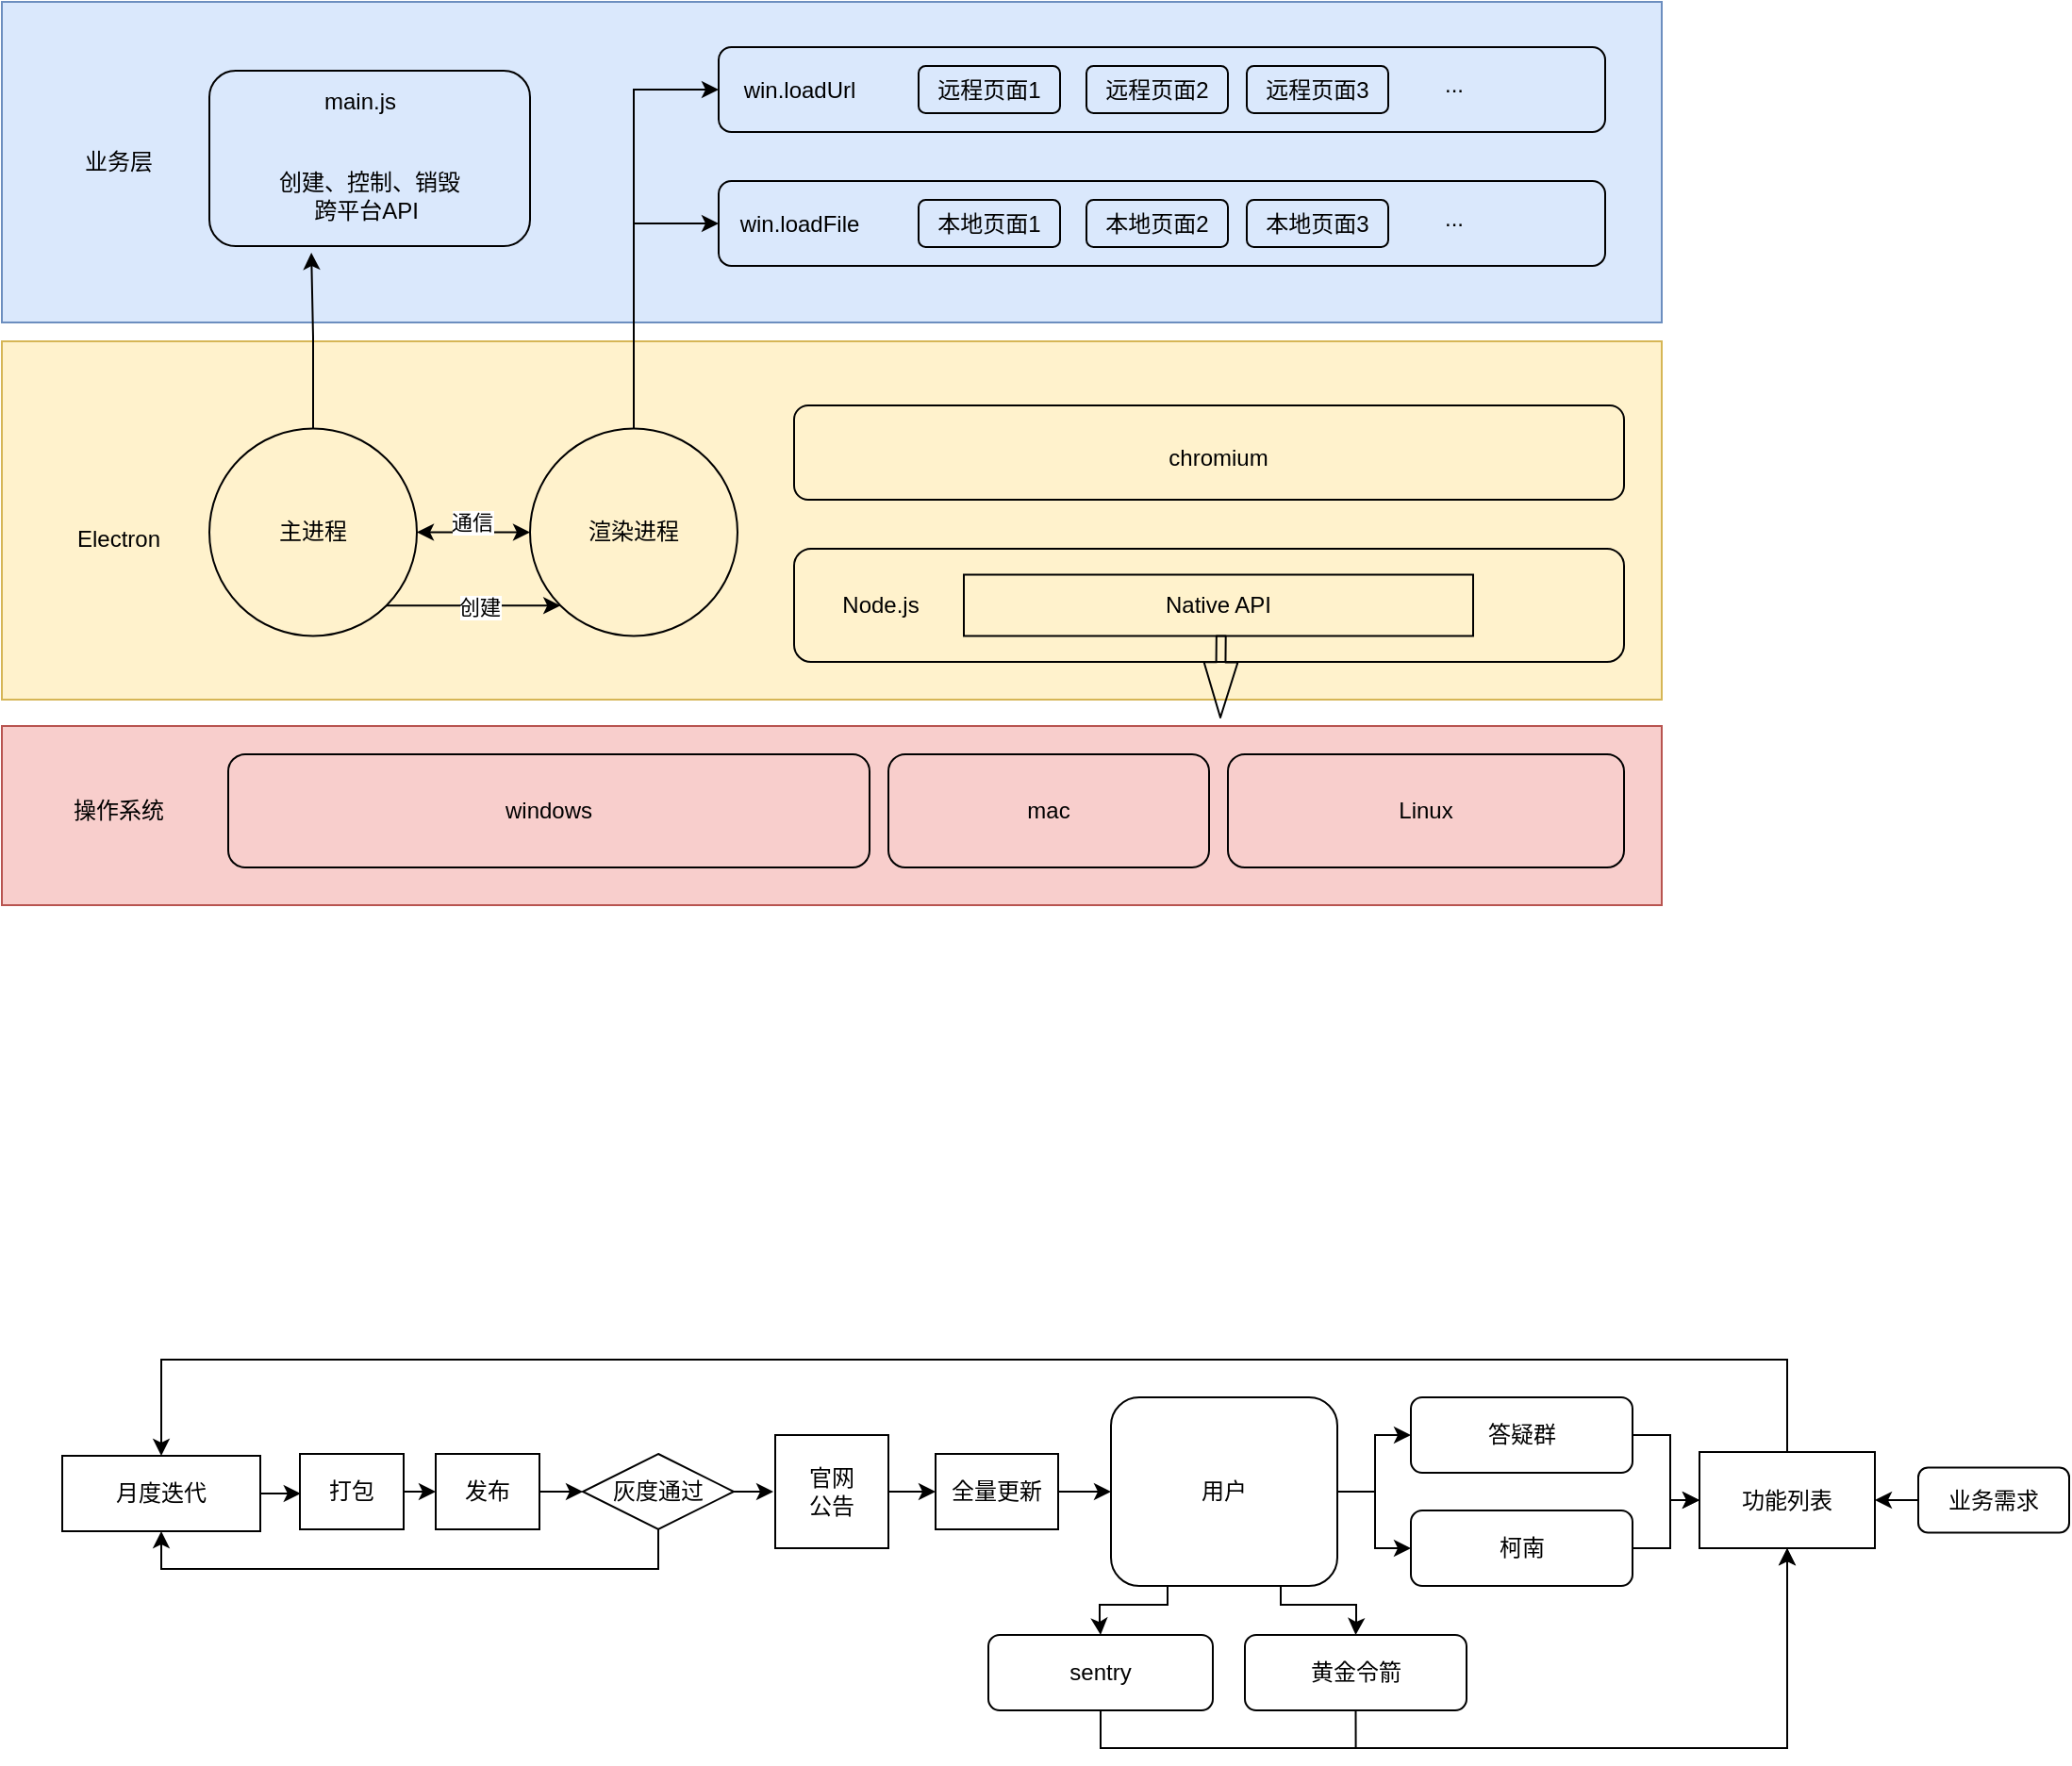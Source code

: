 <mxfile version="14.8.4" type="github">
  <diagram id="m6H8VTKPJ6Sz8m5hufJF" name="第 1 页">
    <mxGraphModel dx="2286" dy="954" grid="1" gridSize="10" guides="1" tooltips="1" connect="1" arrows="1" fold="1" page="1" pageScale="1" pageWidth="827" pageHeight="1169" math="0" shadow="0">
      <root>
        <mxCell id="0" />
        <mxCell id="1" parent="0" />
        <mxCell id="xWHJRbcJxK2UCn6IHJpZ-27" value="" style="rounded=0;whiteSpace=wrap;html=1;fillColor=#dae8fc;strokeColor=#6c8ebf;" vertex="1" parent="1">
          <mxGeometry x="-800" y="10" width="880" height="170" as="geometry" />
        </mxCell>
        <mxCell id="xWHJRbcJxK2UCn6IHJpZ-20" value="" style="rounded=0;whiteSpace=wrap;html=1;fillColor=#f8cecc;strokeColor=#b85450;" vertex="1" parent="1">
          <mxGeometry x="-800" y="394" width="880" height="95" as="geometry" />
        </mxCell>
        <mxCell id="xWHJRbcJxK2UCn6IHJpZ-18" value="" style="rounded=0;whiteSpace=wrap;html=1;fillColor=#fff2cc;strokeColor=#d6b656;" vertex="1" parent="1">
          <mxGeometry x="-800" y="190" width="880" height="190" as="geometry" />
        </mxCell>
        <mxCell id="xWHJRbcJxK2UCn6IHJpZ-2" value="" style="rounded=1;whiteSpace=wrap;html=1;fillColor=none;" vertex="1" parent="1">
          <mxGeometry x="-380" y="224" width="440" height="50" as="geometry" />
        </mxCell>
        <mxCell id="xWHJRbcJxK2UCn6IHJpZ-3" value="chromium" style="text;html=1;strokeColor=none;fillColor=none;align=center;verticalAlign=middle;whiteSpace=wrap;rounded=0;" vertex="1" parent="1">
          <mxGeometry x="-175" y="242" width="40" height="20" as="geometry" />
        </mxCell>
        <mxCell id="xWHJRbcJxK2UCn6IHJpZ-4" value="" style="rounded=1;whiteSpace=wrap;html=1;fillColor=none;" vertex="1" parent="1">
          <mxGeometry x="-380" y="300" width="440" height="60" as="geometry" />
        </mxCell>
        <mxCell id="xWHJRbcJxK2UCn6IHJpZ-5" value="Node.js" style="text;html=1;strokeColor=none;fillColor=none;align=center;verticalAlign=middle;whiteSpace=wrap;rounded=0;" vertex="1" parent="1">
          <mxGeometry x="-354" y="320" width="40" height="20" as="geometry" />
        </mxCell>
        <mxCell id="xWHJRbcJxK2UCn6IHJpZ-9" value="windows" style="rounded=1;whiteSpace=wrap;html=1;fillColor=none;" vertex="1" parent="1">
          <mxGeometry x="-680" y="409" width="340" height="60" as="geometry" />
        </mxCell>
        <mxCell id="xWHJRbcJxK2UCn6IHJpZ-10" value="mac" style="rounded=1;whiteSpace=wrap;html=1;fillColor=none;" vertex="1" parent="1">
          <mxGeometry x="-330" y="409" width="170" height="60" as="geometry" />
        </mxCell>
        <mxCell id="xWHJRbcJxK2UCn6IHJpZ-11" value="Linux" style="rounded=1;whiteSpace=wrap;html=1;fillColor=none;" vertex="1" parent="1">
          <mxGeometry x="-150" y="409" width="210" height="60" as="geometry" />
        </mxCell>
        <mxCell id="xWHJRbcJxK2UCn6IHJpZ-13" value="Native API" style="rounded=0;whiteSpace=wrap;html=1;fillColor=none;" vertex="1" parent="1">
          <mxGeometry x="-290" y="313.75" width="270" height="32.5" as="geometry" />
        </mxCell>
        <mxCell id="xWHJRbcJxK2UCn6IHJpZ-15" value="" style="shape=flexArrow;endArrow=classic;html=1;width=4.93;endSize=9.432;endWidth=12;exitX=0.557;exitY=0.985;exitDx=0;exitDy=0;exitPerimeter=0;" edge="1" parent="1">
          <mxGeometry width="50" height="50" relative="1" as="geometry">
            <mxPoint x="-153.61" y="345.763" as="sourcePoint" />
            <mxPoint x="-154" y="390" as="targetPoint" />
          </mxGeometry>
        </mxCell>
        <mxCell id="xWHJRbcJxK2UCn6IHJpZ-23" value="Electron" style="text;html=1;strokeColor=none;fillColor=none;align=center;verticalAlign=middle;whiteSpace=wrap;rounded=0;" vertex="1" parent="1">
          <mxGeometry x="-758" y="285" width="40" height="20" as="geometry" />
        </mxCell>
        <mxCell id="xWHJRbcJxK2UCn6IHJpZ-24" value="操作系统" style="text;html=1;strokeColor=none;fillColor=none;align=center;verticalAlign=middle;whiteSpace=wrap;rounded=0;" vertex="1" parent="1">
          <mxGeometry x="-768" y="429" width="60" height="20" as="geometry" />
        </mxCell>
        <mxCell id="xWHJRbcJxK2UCn6IHJpZ-53" style="edgeStyle=orthogonalEdgeStyle;rounded=0;orthogonalLoop=1;jettySize=auto;html=1;exitX=0.5;exitY=0;exitDx=0;exitDy=0;entryX=0.318;entryY=1.038;entryDx=0;entryDy=0;entryPerimeter=0;" edge="1" parent="1" source="xWHJRbcJxK2UCn6IHJpZ-25" target="xWHJRbcJxK2UCn6IHJpZ-51">
          <mxGeometry relative="1" as="geometry" />
        </mxCell>
        <mxCell id="xWHJRbcJxK2UCn6IHJpZ-25" value="主进程" style="ellipse;whiteSpace=wrap;html=1;aspect=fixed;fillColor=none;" vertex="1" parent="1">
          <mxGeometry x="-690" y="236.25" width="110" height="110" as="geometry" />
        </mxCell>
        <mxCell id="xWHJRbcJxK2UCn6IHJpZ-37" style="edgeStyle=orthogonalEdgeStyle;rounded=0;orthogonalLoop=1;jettySize=auto;html=1;exitX=0.5;exitY=0;exitDx=0;exitDy=0;entryX=0;entryY=0.5;entryDx=0;entryDy=0;" edge="1" parent="1" source="xWHJRbcJxK2UCn6IHJpZ-26" target="xWHJRbcJxK2UCn6IHJpZ-31">
          <mxGeometry relative="1" as="geometry" />
        </mxCell>
        <mxCell id="xWHJRbcJxK2UCn6IHJpZ-26" value="渲染进程" style="ellipse;whiteSpace=wrap;html=1;aspect=fixed;fillColor=none;" vertex="1" parent="1">
          <mxGeometry x="-520" y="236.25" width="110" height="110" as="geometry" />
        </mxCell>
        <mxCell id="xWHJRbcJxK2UCn6IHJpZ-29" value="业务层" style="text;html=1;strokeColor=none;fillColor=none;align=center;verticalAlign=middle;whiteSpace=wrap;rounded=0;" vertex="1" parent="1">
          <mxGeometry x="-758" y="85" width="40" height="20" as="geometry" />
        </mxCell>
        <mxCell id="xWHJRbcJxK2UCn6IHJpZ-31" value="" style="rounded=1;whiteSpace=wrap;html=1;fillColor=none;" vertex="1" parent="1">
          <mxGeometry x="-420" y="34" width="470" height="45" as="geometry" />
        </mxCell>
        <mxCell id="xWHJRbcJxK2UCn6IHJpZ-32" value="" style="rounded=1;whiteSpace=wrap;html=1;fillColor=none;" vertex="1" parent="1">
          <mxGeometry x="-420" y="105" width="470" height="45" as="geometry" />
        </mxCell>
        <mxCell id="xWHJRbcJxK2UCn6IHJpZ-33" value="" style="endArrow=classic;startArrow=classic;html=1;exitX=1;exitY=0.5;exitDx=0;exitDy=0;" edge="1" parent="1" source="xWHJRbcJxK2UCn6IHJpZ-25" target="xWHJRbcJxK2UCn6IHJpZ-26">
          <mxGeometry width="50" height="50" relative="1" as="geometry">
            <mxPoint x="-570" y="290" as="sourcePoint" />
            <mxPoint x="-520" y="320" as="targetPoint" />
          </mxGeometry>
        </mxCell>
        <mxCell id="xWHJRbcJxK2UCn6IHJpZ-34" value="通信" style="edgeLabel;html=1;align=center;verticalAlign=middle;resizable=0;points=[];" vertex="1" connectable="0" parent="xWHJRbcJxK2UCn6IHJpZ-33">
          <mxGeometry x="-0.033" y="4" relative="1" as="geometry">
            <mxPoint y="-2" as="offset" />
          </mxGeometry>
        </mxCell>
        <mxCell id="xWHJRbcJxK2UCn6IHJpZ-39" value="win.loadUrl" style="text;html=1;strokeColor=none;fillColor=none;align=center;verticalAlign=middle;whiteSpace=wrap;rounded=0;" vertex="1" parent="1">
          <mxGeometry x="-397" y="46.5" width="40" height="20" as="geometry" />
        </mxCell>
        <mxCell id="xWHJRbcJxK2UCn6IHJpZ-40" value="win.loadFile" style="text;html=1;strokeColor=none;fillColor=none;align=center;verticalAlign=middle;whiteSpace=wrap;rounded=0;" vertex="1" parent="1">
          <mxGeometry x="-397" y="117.5" width="40" height="20" as="geometry" />
        </mxCell>
        <mxCell id="xWHJRbcJxK2UCn6IHJpZ-41" value="本地页面1" style="rounded=1;whiteSpace=wrap;html=1;fillColor=none;" vertex="1" parent="1">
          <mxGeometry x="-314" y="115" width="75" height="25" as="geometry" />
        </mxCell>
        <mxCell id="xWHJRbcJxK2UCn6IHJpZ-42" value="本地页面2" style="rounded=1;whiteSpace=wrap;html=1;fillColor=none;" vertex="1" parent="1">
          <mxGeometry x="-225" y="115" width="75" height="25" as="geometry" />
        </mxCell>
        <mxCell id="xWHJRbcJxK2UCn6IHJpZ-43" value="本地页面3" style="rounded=1;whiteSpace=wrap;html=1;fillColor=none;" vertex="1" parent="1">
          <mxGeometry x="-140" y="115" width="75" height="25" as="geometry" />
        </mxCell>
        <mxCell id="xWHJRbcJxK2UCn6IHJpZ-44" value="..." style="text;html=1;strokeColor=none;fillColor=none;align=center;verticalAlign=middle;whiteSpace=wrap;rounded=0;" vertex="1" parent="1">
          <mxGeometry x="-50" y="115" width="40" height="20" as="geometry" />
        </mxCell>
        <mxCell id="xWHJRbcJxK2UCn6IHJpZ-45" value="远程页面1" style="rounded=1;whiteSpace=wrap;html=1;fillColor=none;" vertex="1" parent="1">
          <mxGeometry x="-314" y="44" width="75" height="25" as="geometry" />
        </mxCell>
        <mxCell id="xWHJRbcJxK2UCn6IHJpZ-46" value="远程页面2" style="rounded=1;whiteSpace=wrap;html=1;fillColor=none;" vertex="1" parent="1">
          <mxGeometry x="-225" y="44" width="75" height="25" as="geometry" />
        </mxCell>
        <mxCell id="xWHJRbcJxK2UCn6IHJpZ-47" value="远程页面3" style="rounded=1;whiteSpace=wrap;html=1;fillColor=none;" vertex="1" parent="1">
          <mxGeometry x="-140" y="44" width="75" height="25" as="geometry" />
        </mxCell>
        <mxCell id="xWHJRbcJxK2UCn6IHJpZ-48" value="..." style="text;html=1;strokeColor=none;fillColor=none;align=center;verticalAlign=middle;whiteSpace=wrap;rounded=0;" vertex="1" parent="1">
          <mxGeometry x="-50" y="44" width="40" height="20" as="geometry" />
        </mxCell>
        <mxCell id="xWHJRbcJxK2UCn6IHJpZ-49" value="" style="endArrow=classic;html=1;exitX=1;exitY=1;exitDx=0;exitDy=0;entryX=0;entryY=1;entryDx=0;entryDy=0;" edge="1" parent="1" source="xWHJRbcJxK2UCn6IHJpZ-25" target="xWHJRbcJxK2UCn6IHJpZ-26">
          <mxGeometry width="50" height="50" relative="1" as="geometry">
            <mxPoint x="-490" y="290" as="sourcePoint" />
            <mxPoint x="-440" y="240" as="targetPoint" />
          </mxGeometry>
        </mxCell>
        <mxCell id="xWHJRbcJxK2UCn6IHJpZ-50" value="创建" style="edgeLabel;html=1;align=center;verticalAlign=middle;resizable=0;points=[];" vertex="1" connectable="0" parent="xWHJRbcJxK2UCn6IHJpZ-49">
          <mxGeometry x="0.065" y="-1" relative="1" as="geometry">
            <mxPoint as="offset" />
          </mxGeometry>
        </mxCell>
        <mxCell id="xWHJRbcJxK2UCn6IHJpZ-51" value="" style="rounded=1;whiteSpace=wrap;html=1;fillColor=none;" vertex="1" parent="1">
          <mxGeometry x="-690" y="46.5" width="170" height="93" as="geometry" />
        </mxCell>
        <mxCell id="xWHJRbcJxK2UCn6IHJpZ-52" value="创建、控制、销毁&lt;br&gt;跨平台API&amp;nbsp;" style="text;html=1;strokeColor=none;fillColor=none;align=center;verticalAlign=middle;whiteSpace=wrap;rounded=0;" vertex="1" parent="1">
          <mxGeometry x="-655" y="105" width="100" height="15" as="geometry" />
        </mxCell>
        <mxCell id="xWHJRbcJxK2UCn6IHJpZ-54" value="main.js" style="text;html=1;strokeColor=none;fillColor=none;align=center;verticalAlign=middle;whiteSpace=wrap;rounded=0;" vertex="1" parent="1">
          <mxGeometry x="-630" y="53" width="40" height="20" as="geometry" />
        </mxCell>
        <mxCell id="xWHJRbcJxK2UCn6IHJpZ-38" style="edgeStyle=orthogonalEdgeStyle;rounded=0;orthogonalLoop=1;jettySize=auto;html=1;exitX=0.5;exitY=0;exitDx=0;exitDy=0;entryX=0;entryY=0.5;entryDx=0;entryDy=0;" edge="1" parent="1" source="xWHJRbcJxK2UCn6IHJpZ-26" target="xWHJRbcJxK2UCn6IHJpZ-32">
          <mxGeometry relative="1" as="geometry" />
        </mxCell>
        <mxCell id="xWHJRbcJxK2UCn6IHJpZ-90" style="edgeStyle=orthogonalEdgeStyle;rounded=0;orthogonalLoop=1;jettySize=auto;html=1;exitX=1;exitY=0.5;exitDx=0;exitDy=0;" edge="1" parent="1" source="xWHJRbcJxK2UCn6IHJpZ-55" target="xWHJRbcJxK2UCn6IHJpZ-87">
          <mxGeometry relative="1" as="geometry" />
        </mxCell>
        <mxCell id="xWHJRbcJxK2UCn6IHJpZ-55" value="柯南" style="rounded=1;whiteSpace=wrap;html=1;fillColor=none;" vertex="1" parent="1">
          <mxGeometry x="-53" y="810" width="117.5" height="40" as="geometry" />
        </mxCell>
        <mxCell id="xWHJRbcJxK2UCn6IHJpZ-94" style="edgeStyle=orthogonalEdgeStyle;rounded=0;orthogonalLoop=1;jettySize=auto;html=1;exitX=0.5;exitY=1;exitDx=0;exitDy=0;entryX=0.5;entryY=1;entryDx=0;entryDy=0;" edge="1" parent="1" source="xWHJRbcJxK2UCn6IHJpZ-56" target="xWHJRbcJxK2UCn6IHJpZ-87">
          <mxGeometry relative="1" as="geometry" />
        </mxCell>
        <mxCell id="xWHJRbcJxK2UCn6IHJpZ-56" value="黄金令箭" style="rounded=1;whiteSpace=wrap;html=1;fillColor=none;" vertex="1" parent="1">
          <mxGeometry x="-141" y="876" width="117.5" height="40" as="geometry" />
        </mxCell>
        <mxCell id="xWHJRbcJxK2UCn6IHJpZ-89" style="edgeStyle=orthogonalEdgeStyle;rounded=0;orthogonalLoop=1;jettySize=auto;html=1;exitX=1;exitY=0.5;exitDx=0;exitDy=0;entryX=0;entryY=0.5;entryDx=0;entryDy=0;" edge="1" parent="1" source="xWHJRbcJxK2UCn6IHJpZ-57" target="xWHJRbcJxK2UCn6IHJpZ-87">
          <mxGeometry relative="1" as="geometry" />
        </mxCell>
        <mxCell id="xWHJRbcJxK2UCn6IHJpZ-57" value="答疑群" style="rounded=1;whiteSpace=wrap;html=1;fillColor=none;" vertex="1" parent="1">
          <mxGeometry x="-53" y="750" width="117.5" height="40" as="geometry" />
        </mxCell>
        <mxCell id="xWHJRbcJxK2UCn6IHJpZ-93" style="edgeStyle=orthogonalEdgeStyle;rounded=0;orthogonalLoop=1;jettySize=auto;html=1;exitX=0.5;exitY=1;exitDx=0;exitDy=0;entryX=0.5;entryY=1;entryDx=0;entryDy=0;" edge="1" parent="1" source="xWHJRbcJxK2UCn6IHJpZ-58" target="xWHJRbcJxK2UCn6IHJpZ-87">
          <mxGeometry relative="1" as="geometry">
            <mxPoint x="150" y="840" as="targetPoint" />
          </mxGeometry>
        </mxCell>
        <mxCell id="xWHJRbcJxK2UCn6IHJpZ-58" value="sentry" style="rounded=1;whiteSpace=wrap;html=1;fillColor=none;" vertex="1" parent="1">
          <mxGeometry x="-277" y="876" width="119" height="40" as="geometry" />
        </mxCell>
        <mxCell id="xWHJRbcJxK2UCn6IHJpZ-77" style="edgeStyle=orthogonalEdgeStyle;rounded=0;orthogonalLoop=1;jettySize=auto;html=1;exitX=1;exitY=0.5;exitDx=0;exitDy=0;entryX=0;entryY=0.5;entryDx=0;entryDy=0;" edge="1" parent="1" source="xWHJRbcJxK2UCn6IHJpZ-62" target="xWHJRbcJxK2UCn6IHJpZ-57">
          <mxGeometry relative="1" as="geometry" />
        </mxCell>
        <mxCell id="xWHJRbcJxK2UCn6IHJpZ-78" style="edgeStyle=orthogonalEdgeStyle;rounded=0;orthogonalLoop=1;jettySize=auto;html=1;exitX=1;exitY=0.5;exitDx=0;exitDy=0;entryX=0;entryY=0.5;entryDx=0;entryDy=0;" edge="1" parent="1" source="xWHJRbcJxK2UCn6IHJpZ-62" target="xWHJRbcJxK2UCn6IHJpZ-55">
          <mxGeometry relative="1" as="geometry" />
        </mxCell>
        <mxCell id="xWHJRbcJxK2UCn6IHJpZ-91" style="edgeStyle=orthogonalEdgeStyle;rounded=0;orthogonalLoop=1;jettySize=auto;html=1;exitX=0.25;exitY=1;exitDx=0;exitDy=0;entryX=0.5;entryY=0;entryDx=0;entryDy=0;" edge="1" parent="1" source="xWHJRbcJxK2UCn6IHJpZ-62" target="xWHJRbcJxK2UCn6IHJpZ-58">
          <mxGeometry relative="1" as="geometry">
            <Array as="points">
              <mxPoint x="-182" y="860" />
              <mxPoint x="-218" y="860" />
              <mxPoint x="-218" y="870" />
            </Array>
          </mxGeometry>
        </mxCell>
        <mxCell id="xWHJRbcJxK2UCn6IHJpZ-92" style="edgeStyle=orthogonalEdgeStyle;rounded=0;orthogonalLoop=1;jettySize=auto;html=1;exitX=0.75;exitY=1;exitDx=0;exitDy=0;entryX=0.5;entryY=0;entryDx=0;entryDy=0;" edge="1" parent="1" source="xWHJRbcJxK2UCn6IHJpZ-62" target="xWHJRbcJxK2UCn6IHJpZ-56">
          <mxGeometry relative="1" as="geometry">
            <Array as="points">
              <mxPoint x="-122" y="860" />
              <mxPoint x="-82" y="860" />
              <mxPoint x="-82" y="870" />
            </Array>
          </mxGeometry>
        </mxCell>
        <mxCell id="xWHJRbcJxK2UCn6IHJpZ-62" value="用户" style="rounded=1;whiteSpace=wrap;html=1;fillColor=none;" vertex="1" parent="1">
          <mxGeometry x="-212" y="750" width="120" height="100" as="geometry" />
        </mxCell>
        <mxCell id="xWHJRbcJxK2UCn6IHJpZ-80" style="edgeStyle=orthogonalEdgeStyle;rounded=0;orthogonalLoop=1;jettySize=auto;html=1;exitX=1;exitY=0.5;exitDx=0;exitDy=0;entryX=0.008;entryY=0.538;entryDx=0;entryDy=0;entryPerimeter=0;" edge="1" parent="1" source="xWHJRbcJxK2UCn6IHJpZ-63" target="xWHJRbcJxK2UCn6IHJpZ-67">
          <mxGeometry relative="1" as="geometry">
            <mxPoint x="-650" y="799.907" as="targetPoint" />
          </mxGeometry>
        </mxCell>
        <mxCell id="xWHJRbcJxK2UCn6IHJpZ-63" value="月度迭代" style="rounded=0;whiteSpace=wrap;html=1;fillColor=none;" vertex="1" parent="1">
          <mxGeometry x="-768" y="781" width="105" height="40" as="geometry" />
        </mxCell>
        <mxCell id="xWHJRbcJxK2UCn6IHJpZ-99" style="edgeStyle=orthogonalEdgeStyle;rounded=0;orthogonalLoop=1;jettySize=auto;html=1;exitX=1;exitY=0.5;exitDx=0;exitDy=0;entryX=0;entryY=0.5;entryDx=0;entryDy=0;" edge="1" parent="1" source="xWHJRbcJxK2UCn6IHJpZ-65" target="xWHJRbcJxK2UCn6IHJpZ-62">
          <mxGeometry relative="1" as="geometry" />
        </mxCell>
        <mxCell id="xWHJRbcJxK2UCn6IHJpZ-65" value="全量更新" style="rounded=0;whiteSpace=wrap;html=1;fillColor=none;" vertex="1" parent="1">
          <mxGeometry x="-305" y="780" width="65" height="40" as="geometry" />
        </mxCell>
        <mxCell id="xWHJRbcJxK2UCn6IHJpZ-98" style="edgeStyle=orthogonalEdgeStyle;rounded=0;orthogonalLoop=1;jettySize=auto;html=1;exitX=1;exitY=0.5;exitDx=0;exitDy=0;entryX=0;entryY=0.5;entryDx=0;entryDy=0;" edge="1" parent="1" source="xWHJRbcJxK2UCn6IHJpZ-66" target="xWHJRbcJxK2UCn6IHJpZ-65">
          <mxGeometry relative="1" as="geometry" />
        </mxCell>
        <mxCell id="xWHJRbcJxK2UCn6IHJpZ-66" value="官网&lt;br&gt;公告" style="whiteSpace=wrap;html=1;aspect=fixed;fillColor=none;" vertex="1" parent="1">
          <mxGeometry x="-390" y="770" width="60" height="60" as="geometry" />
        </mxCell>
        <mxCell id="xWHJRbcJxK2UCn6IHJpZ-81" style="edgeStyle=orthogonalEdgeStyle;rounded=0;orthogonalLoop=1;jettySize=auto;html=1;exitX=1;exitY=0.5;exitDx=0;exitDy=0;entryX=0;entryY=0.5;entryDx=0;entryDy=0;" edge="1" parent="1" source="xWHJRbcJxK2UCn6IHJpZ-67" target="xWHJRbcJxK2UCn6IHJpZ-68">
          <mxGeometry relative="1" as="geometry">
            <mxPoint x="-580" y="799.907" as="targetPoint" />
          </mxGeometry>
        </mxCell>
        <mxCell id="xWHJRbcJxK2UCn6IHJpZ-67" value="打包" style="rounded=0;whiteSpace=wrap;html=1;fillColor=none;" vertex="1" parent="1">
          <mxGeometry x="-642" y="780" width="55" height="40" as="geometry" />
        </mxCell>
        <mxCell id="xWHJRbcJxK2UCn6IHJpZ-75" style="edgeStyle=orthogonalEdgeStyle;rounded=0;orthogonalLoop=1;jettySize=auto;html=1;exitX=1;exitY=0.5;exitDx=0;exitDy=0;entryX=0;entryY=0.5;entryDx=0;entryDy=0;" edge="1" parent="1" source="xWHJRbcJxK2UCn6IHJpZ-68" target="xWHJRbcJxK2UCn6IHJpZ-72">
          <mxGeometry relative="1" as="geometry">
            <mxPoint x="-507" y="800" as="sourcePoint" />
          </mxGeometry>
        </mxCell>
        <mxCell id="xWHJRbcJxK2UCn6IHJpZ-68" value="发布" style="rounded=0;whiteSpace=wrap;html=1;fillColor=none;" vertex="1" parent="1">
          <mxGeometry x="-570" y="780" width="55" height="40" as="geometry" />
        </mxCell>
        <mxCell id="xWHJRbcJxK2UCn6IHJpZ-74" style="edgeStyle=orthogonalEdgeStyle;rounded=0;orthogonalLoop=1;jettySize=auto;html=1;exitX=0.5;exitY=1;exitDx=0;exitDy=0;entryX=0.5;entryY=1;entryDx=0;entryDy=0;" edge="1" parent="1" source="xWHJRbcJxK2UCn6IHJpZ-72" target="xWHJRbcJxK2UCn6IHJpZ-63">
          <mxGeometry relative="1" as="geometry" />
        </mxCell>
        <mxCell id="xWHJRbcJxK2UCn6IHJpZ-86" style="edgeStyle=orthogonalEdgeStyle;rounded=0;orthogonalLoop=1;jettySize=auto;html=1;exitX=1;exitY=0.5;exitDx=0;exitDy=0;" edge="1" parent="1" source="xWHJRbcJxK2UCn6IHJpZ-72">
          <mxGeometry relative="1" as="geometry">
            <mxPoint x="-391" y="800" as="targetPoint" />
          </mxGeometry>
        </mxCell>
        <mxCell id="xWHJRbcJxK2UCn6IHJpZ-72" value="灰度通过" style="rhombus;whiteSpace=wrap;html=1;fillColor=none;" vertex="1" parent="1">
          <mxGeometry x="-492" y="780" width="80" height="40" as="geometry" />
        </mxCell>
        <mxCell id="xWHJRbcJxK2UCn6IHJpZ-97" style="edgeStyle=orthogonalEdgeStyle;rounded=0;orthogonalLoop=1;jettySize=auto;html=1;exitX=0.5;exitY=0;exitDx=0;exitDy=0;entryX=0.5;entryY=0;entryDx=0;entryDy=0;" edge="1" parent="1" source="xWHJRbcJxK2UCn6IHJpZ-87" target="xWHJRbcJxK2UCn6IHJpZ-63">
          <mxGeometry relative="1" as="geometry">
            <Array as="points">
              <mxPoint x="147" y="730" />
              <mxPoint x="-715" y="730" />
            </Array>
          </mxGeometry>
        </mxCell>
        <mxCell id="xWHJRbcJxK2UCn6IHJpZ-87" value="功能列表" style="rounded=0;whiteSpace=wrap;html=1;fillColor=none;" vertex="1" parent="1">
          <mxGeometry x="100" y="779" width="93" height="51" as="geometry" />
        </mxCell>
        <mxCell id="xWHJRbcJxK2UCn6IHJpZ-95" style="edgeStyle=orthogonalEdgeStyle;rounded=0;orthogonalLoop=1;jettySize=auto;html=1;exitX=0;exitY=0.5;exitDx=0;exitDy=0;entryX=1;entryY=0.5;entryDx=0;entryDy=0;" edge="1" parent="1" source="xWHJRbcJxK2UCn6IHJpZ-88" target="xWHJRbcJxK2UCn6IHJpZ-87">
          <mxGeometry relative="1" as="geometry" />
        </mxCell>
        <mxCell id="xWHJRbcJxK2UCn6IHJpZ-88" value="业务需求" style="rounded=1;whiteSpace=wrap;html=1;fillColor=none;" vertex="1" parent="1">
          <mxGeometry x="216" y="787.25" width="80" height="34.5" as="geometry" />
        </mxCell>
      </root>
    </mxGraphModel>
  </diagram>
</mxfile>

